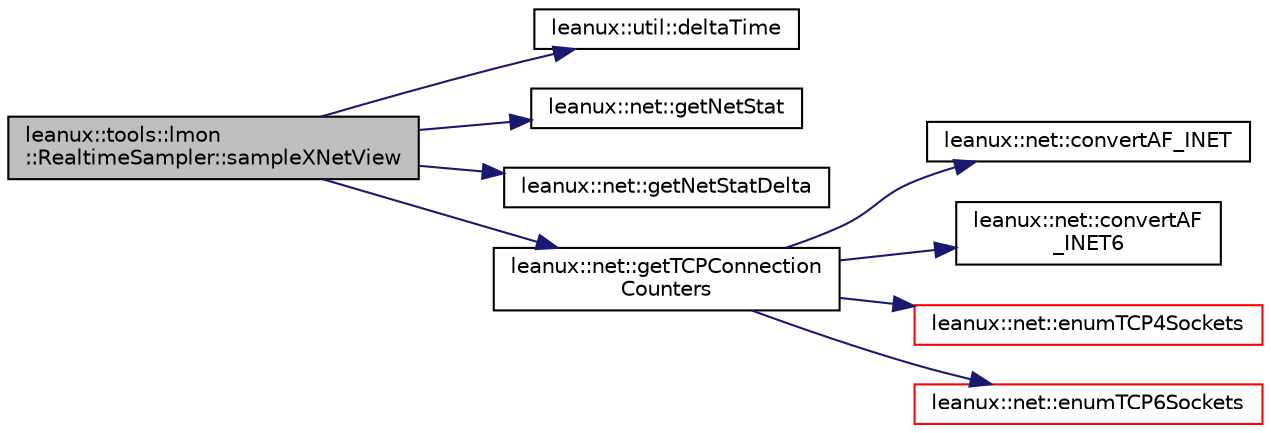 digraph "leanux::tools::lmon::RealtimeSampler::sampleXNetView"
{
 // LATEX_PDF_SIZE
  bgcolor="transparent";
  edge [fontname="Helvetica",fontsize="10",labelfontname="Helvetica",labelfontsize="10"];
  node [fontname="Helvetica",fontsize="10",shape=record];
  rankdir="LR";
  Node1 [label="leanux::tools::lmon\l::RealtimeSampler::sampleXNetView",height=0.2,width=0.4,color="black", fillcolor="grey75", style="filled", fontcolor="black",tooltip=" "];
  Node1 -> Node2 [color="midnightblue",fontsize="10",style="solid",fontname="Helvetica"];
  Node2 [label="leanux::util::deltaTime",height=0.2,width=0.4,color="black",URL="$namespaceleanux_1_1util.html#a4837f2d09bfda41e98223427201d04e2",tooltip="Return the deltaof two timevals in seconds."];
  Node1 -> Node3 [color="midnightblue",fontsize="10",style="solid",fontname="Helvetica"];
  Node3 [label="leanux::net::getNetStat",height=0.2,width=0.4,color="black",URL="$namespaceleanux_1_1net.html#ac78d924eb899ccfa62581ec1d13dc75b",tooltip="Get network device statistics from /proc/net/dev."];
  Node1 -> Node4 [color="midnightblue",fontsize="10",style="solid",fontname="Helvetica"];
  Node4 [label="leanux::net::getNetStatDelta",height=0.2,width=0.4,color="black",URL="$namespaceleanux_1_1net.html#a9fc17074128622edcc8a3c1746f2d03d",tooltip="Get the delta of two NetStatDeviceMap objects, sorted by using int operator<( const NetStat& n1,..."];
  Node1 -> Node5 [color="midnightblue",fontsize="10",style="solid",fontname="Helvetica"];
  Node5 [label="leanux::net::getTCPConnection\lCounters",height=0.2,width=0.4,color="black",URL="$namespaceleanux_1_1net.html#ae1bc6c94c0c1352bbad7abeb430dea86",tooltip="Return the number of established TCP connections grouped by (ip,port,uid)."];
  Node5 -> Node6 [color="midnightblue",fontsize="10",style="solid",fontname="Helvetica"];
  Node6 [label="leanux::net::convertAF_INET",height=0.2,width=0.4,color="black",URL="$namespaceleanux_1_1net.html#a1961711f7416e2fc1f75688e973b7305",tooltip="convert IPv4 network IP representation to human readable format."];
  Node5 -> Node7 [color="midnightblue",fontsize="10",style="solid",fontname="Helvetica"];
  Node7 [label="leanux::net::convertAF\l_INET6",height=0.2,width=0.4,color="black",URL="$namespaceleanux_1_1net.html#af94467113568c21e1a32c0d5e842dab0",tooltip="convert IPv6 network IP representation to human readable format."];
  Node5 -> Node8 [color="midnightblue",fontsize="10",style="solid",fontname="Helvetica"];
  Node8 [label="leanux::net::enumTCP4Sockets",height=0.2,width=0.4,color="red",URL="$namespaceleanux_1_1net.html#ac002a4fe839bdbd3d3405dac3c01f120",tooltip="Enumerate TCP4 sockets from /proc/net/tcp."];
  Node5 -> Node10 [color="midnightblue",fontsize="10",style="solid",fontname="Helvetica"];
  Node10 [label="leanux::net::enumTCP6Sockets",height=0.2,width=0.4,color="red",URL="$namespaceleanux_1_1net.html#a33866249dbf7e15b43f35f422147f06e",tooltip="Enumerate TCP6 sockets from /proc/net/tcp6."];
}
